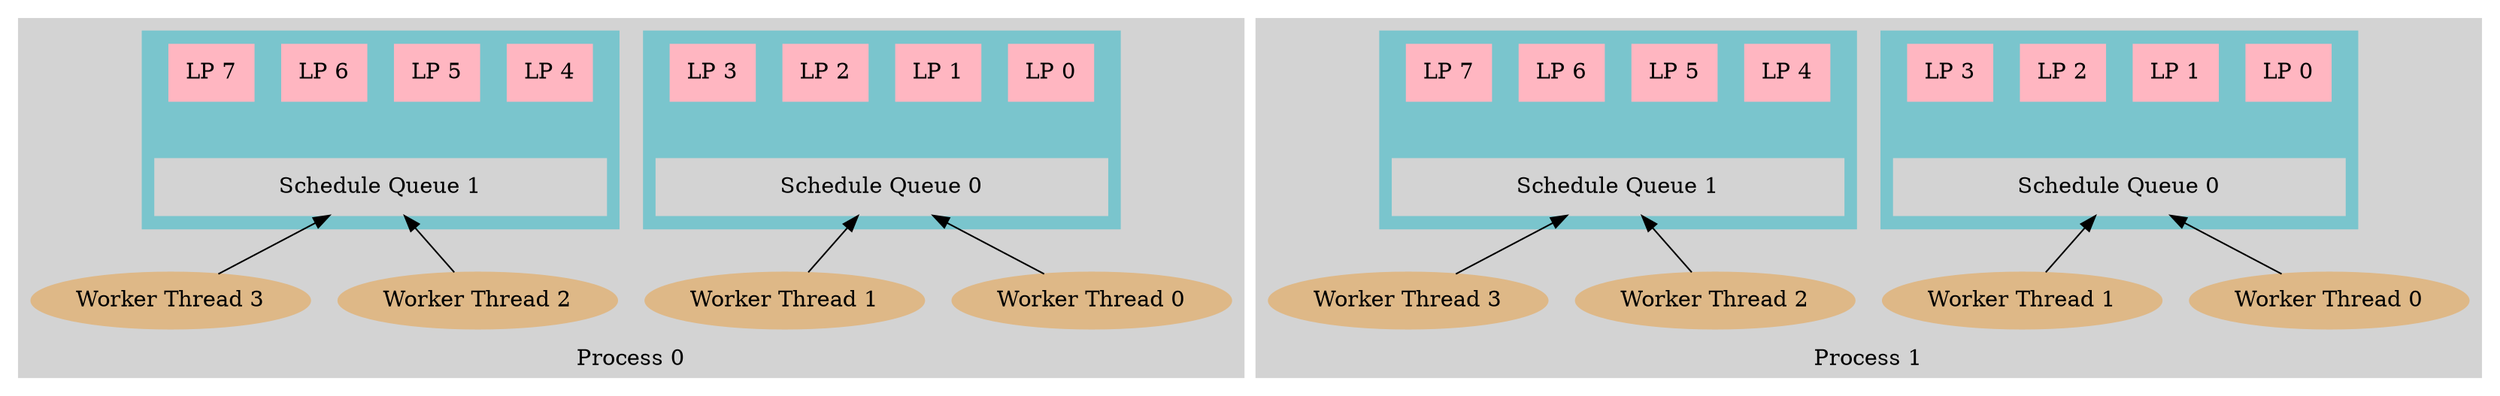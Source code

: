 digraph partitioning {
    node [shape = record];
    rankdir = BT;

    subgraph cluster_p0 {
        subgraph cluster_sq1 {
            lp7 [label = "LP 7", style = filled, color = lightpink];
            lp6 [label = "LP 6", style = filled, color = lightpink];
            lp5 [label = "LP 5", style = filled, color = lightpink];
            lp4 [label = "LP 4", style = filled, color = lightpink];

            sq1 [label = "Schedule Queue 1", width = 4, style = filled, color = lightgrey];

            "sq1" -> "lp4" [style = "invis"];
            "sq1" -> "lp5" [style = "invis"];
            "sq1" -> "lp6" [style = "invis"];
            "sq1" -> "lp7" [style = "invis"];
            style = filled;
            color = cadetblue3;
        }
        subgraph cluster_sq0 {
            lp3 [label = "LP 3", style = filled, color = lightpink];
            lp2 [label = "LP 2", style = filled, color = lightpink];
            lp1 [label = "LP 1", style = filled, color = lightpink];
            lp0 [label = "LP 0", style = filled, color = lightpink];

            sq0 [label = "Schedule Queue 0", width = 4, style = filled, color = lightgrey];

            "sq0" -> "lp0" [style = "invis"];
            "sq0" -> "lp1" [style = "invis"];
            "sq0" -> "lp2" [style = "invis"];
            "sq0" -> "lp3" [style = "invis"];
            style = filled;
            color = cadetblue3;
        }

        w0 [label = "Worker Thread 0", shape = oval, style = filled, color = burlywood];
        w1 [label = "Worker Thread 1", shape = oval, style = filled, color = burlywood];
        w2 [label = "Worker Thread 2", shape = oval, style = filled, color = burlywood];
        w3 [label = "Worker Thread 3", shape = oval, style = filled, color = burlywood];
        "w0" -> "sq0";
        "w1" -> "sq0";
        "w2" -> "sq1";
        "w3" -> "sq1";

        label = "Process 0";
        style = filled;
        color = lightgrey;
    }

    subgraph cluster_p1 {
        subgraph cluster_sq3 {
            lp15 [label = "LP 7", style = filled, color = lightpink];
            lp14 [label = "LP 6", style = filled, color = lightpink];
            lp13 [label = "LP 5", style = filled, color = lightpink];
            lp12 [label = "LP 4", style = filled, color = lightpink];

            sq3 [label = "Schedule Queue 1", width = 4, style = filled, color = lightgrey];

            "sq3" -> "lp12" [style = "invis"];
            "sq3" -> "lp13" [style = "invis"];
            "sq3" -> "lp14" [style = "invis"];
            "sq3" -> "lp15" [style = "invis"];
            style = filled;
            color = cadetblue3;
        }
        subgraph cluster_sq2 {
            lp11 [label = "LP 3", style = filled, color = lightpink];
            lp10 [label = "LP 2", style = filled, color = lightpink];
            lp9 [label = "LP 1", style = filled, color = lightpink];
            lp8 [label = "LP 0", style = filled, color = lightpink];

            sq2 [label = "Schedule Queue 0", width = 4, style = filled, color = lightgrey];

            "sq2" -> "lp8" [style = "invis"];
            "sq2" -> "lp9" [style = "invis"];
            "sq2" -> "lp10" [style = "invis"];
            "sq2" -> "lp11" [style = "invis"];
            style = filled;
            color = cadetblue3;
        }

        w4 [label = "Worker Thread 0", shape = oval, style = filled, color = burlywood];
        w5 [label = "Worker Thread 1", shape = oval, style = filled, color = burlywood];
        w6 [label = "Worker Thread 2", shape = oval, style = filled, color = burlywood];
        w7 [label = "Worker Thread 3", shape = oval, style = filled, color = burlywood];
        "w4" -> "sq2";
        "w5" -> "sq2";
        "w6" -> "sq3";
        "w7" -> "sq3";

        label = "Process 1";
        style = filled;
        color = lightgrey;
    }

}
